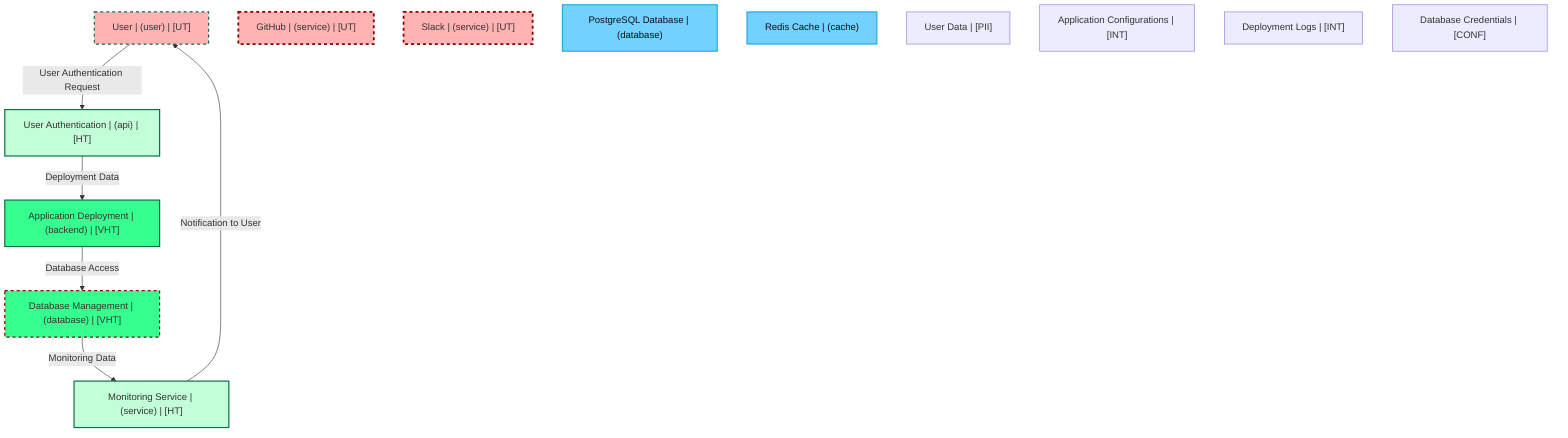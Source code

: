 graph TB
  node_01F8D4Z7F4B2FJ1Q8B0G8F9D8L["User | (user) | [UT]"]:::untrusted
  node_01F8D4Z7F4B2FJ1Q8B0G8F9D8M["GitHub | (service) | [UT]"]:::untrusted
  node_01F8D4Z7F4B2FJ1Q8B0G8F9D8N["Slack | (service) | [UT]"]:::untrusted
  node_01F8D4Z7F4B2FJ1Q8B0G8F9D8F["User Authentication | (api) | [HT]"]:::highTrust
  node_01F8D4Z7F4B2FJ1Q8B0G8F9D8G["Application Deployment | (backend) | [VHT]"]:::veryHighTrust
  node_01F8D4Z7F4B2FJ1Q8B0G8F9D8H["Database Management | (database) | [VHT]"]:::veryHighTrust
  node_01F8D4Z7F4B2FJ1Q8B0G8F9D8I["Monitoring Service | (service) | [HT]"]:::highTrust
  node_01F8D4Z7F4B2FJ1Q8B0G8F9D8J["PostgreSQL Database | (database)"]:::dataStore
  node_01F8D4Z7F4B2FJ1Q8B0G8F9D8K["Redis Cache | (cache)"]:::dataStore
  node_01F8D4Z7F4B2FJ1Q8B0G8F9D8B["User Data | [PII]"]:::dataAsset,pii
  node_01F8D4Z7F4B2FJ1Q8B0G8F9D8C["Application Configurations | [INT]"]:::dataAsset,internal
  node_01F8D4Z7F4B2FJ1Q8B0G8F9D8D["Deployment Logs | [INT]"]:::dataAsset,internal
  node_01F8D4Z7F4B2FJ1Q8B0G8F9D8E["Database Credentials | [CONF]"]:::dataAsset,confidential

  node_01F8D4Z7F4B2FJ1Q8B0G8F9D8L -->|User Authentication Request| node_01F8D4Z7F4B2FJ1Q8B0G8F9D8F:::encryptedFlow
  node_01F8D4Z7F4B2FJ1Q8B0G8F9D8F -->|Deployment Data| node_01F8D4Z7F4B2FJ1Q8B0G8F9D8G:::encryptedFlow
  node_01F8D4Z7F4B2FJ1Q8B0G8F9D8G -->|Database Access| node_01F8D4Z7F4B2FJ1Q8B0G8F9D8H:::unencryptedFlow
  node_01F8D4Z7F4B2FJ1Q8B0G8F9D8H -->|Monitoring Data| node_01F8D4Z7F4B2FJ1Q8B0G8F9D8I:::encryptedFlow
  node_01F8D4Z7F4B2FJ1Q8B0G8F9D8I -->|Notification to User| node_01F8D4Z7F4B2FJ1Q8B0G8F9D8L:::encryptedFlow

  classDef externalEntity fill:#FFB3B3,stroke:#8B0000,stroke-width:2px,color:#0B0D17
  classDef process fill:#C2FFD8,stroke:#106B49,stroke-width:2px,color:#0B0D17
  classDef dataStore fill:#73d1ff,stroke:#29ABE2,stroke-width:2px,color:#0B0D17
  classDef dataAsset fill:#ffa1ad,stroke:#A259FF,stroke-width:2px,color:#0B0D17
  classDef untrusted fill:#FFB3B3,stroke:#8B0000,stroke-width:3px,stroke-dasharray:5 5
  classDef lowTrust fill:#f77c63,stroke:#f77c63,stroke-width:2px,stroke-dasharray:3 3
  classDef mediumTrust fill:#FFF2B3,stroke:#7A6300,stroke-width:2px
  classDef highTrust fill:#C2FFD8,stroke:#106B49,stroke-width:2px
  classDef veryHighTrust fill:#36FF8F,stroke:#36FF8F,stroke-width:3px
  classDef public fill:#C2FFD8,stroke:#106B49,stroke-width:1px
  classDef internal fill:#FFF2B3,stroke:#7A6300,stroke-width:1px
  classDef confidential fill:#FFB3B3,stroke:#8B0000,stroke-width:2px
  classDef restricted fill:#8B0000,stroke:#8B0000,stroke-width:3px
  classDef pii fill:#ffa1ad,stroke:#A259FF,stroke-width:2px
  classDef pci fill:#8B0000,stroke:#8B0000,stroke-width:3px
  classDef phi fill:#ffa1ad,stroke:#A259FF,stroke-width:3px
  classDef encryptedFlow stroke:#106B49,stroke-width:2px
  classDef unencryptedFlow stroke:#8B0000,stroke-width:2px,stroke-dasharray:5 5
  classDef authenticatedFlow stroke:#29ABE2,stroke-width:2px
  classDef trustBoundary fill:transparent,stroke:#2E3440,stroke-width:3px,stroke-dasharray:10 5